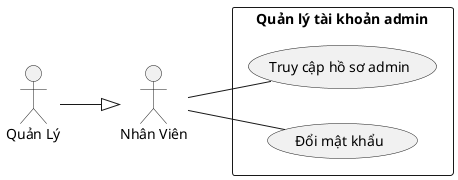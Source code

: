 @startuml QuanLyTaiKhoanAdmin
left to right direction
actor nhanVien as "Nhân Viên"
actor quanLy as "Quản Lý"
quanLy --^ nhanVien
rectangle "Quản lý tài khoản admin"{
    usecase truyCapHoSoCaNhanAdmin as "Truy cập hồ sơ admin"
    usecase doiMatKhau as "Đổi mật khẩu"
}
nhanVien -- truyCapHoSoCaNhanAdmin
nhanVien -- doiMatKhau